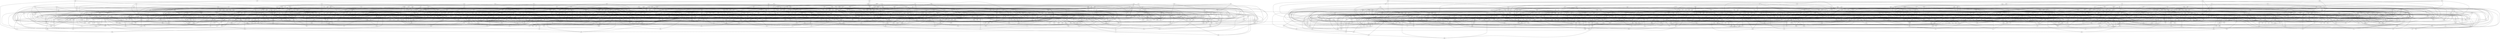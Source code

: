 graph G {
hss  -- {xnm}
bnj  -- {tbv mnb}
fvh  -- {flx nxs}
pxd  -- {krj zjl}
bcq  -- {kln scz}
lbz  -- {tnj ghr lpp vqq}
mpp  -- {bgb xbj vcd lmn}
krs  -- {pll}
ttj  -- {lld bzq}
rxm  -- {bvt}
spk  -- {rlk}
snl  -- {bcm psf rtx fkj}
kdm  -- {txr}
hjg  -- {pxc tdz lvp vxs}
kml  -- {lrk}
fvk  -- {hkb tbl stv lfr fpn}
gvm  -- {mfq vlz ghs ntq}
xcf  -- {qzt ghp psf}
mbl  -- {qsf tvq}
sfv  -- {fxt ssk}
nmv  -- {csv dpx bkx xzl jmm}
gfv  -- {vxr}
lkq  -- {qsq}
gln  -- {dtf jbs}
bxq  -- {lvn}
zjz  -- {thh rdp zhc fpd}
kbx  -- {rjx jcv vbg qgv}
pxp  -- {kvk ffz gzm}
dqx  -- {rhr xln jxn}
qbl  -- {tbv}
jgz  -- {mbn nrq csq}
qbz  -- {vkc}
psz  -- {lzd nzb}
qlm  -- {dvf}
rdp  -- {qzt}
vxd  -- {vdr ghr hcs trh tth rsq}
dnh  -- {mjg jfr knm fsb}
thn  -- {bgq vnv zlt}
gtx  -- {vnv}
lpl  -- {fvr vbq}
lrk  -- {vcp}
rlm  -- {hxq pbm}
lfl  -- {lvn ttd}
hdc  -- {krk}
hgl  -- {vdj blr smk}
fdb  -- {pgr jld mcd ffz}
kms  -- {sxs zdc pnh pkn}
htn  -- {gkk pdm mqt}
szg  -- {xtz}
ztb  -- {tqj djk fdh dhq}
kzb  -- {vnl rjt czm gcm}
ddl  -- {rtn hts phr pqb zdv tbq jsj}
cdf  -- {vqm lgk dmj}
cvq  -- {pcv}
dhq  -- {tzx kjt thn}
bmc  -- {gpj}
mpr  -- {snr mtm}
mpd  -- {pnj ghb rzq lzs}
zxv  -- {qzm}
dnx  -- {dlq}
bdb  -- {zgr tfj rtn zxj}
xqd  -- {lzd djl npz dmr njl xxl}
stv  -- {bnj}
ktd  -- {bjg mqz lmf xmg}
qks  -- {sbv lvb vkg tvq}
hlx  -- {rvf spk rtk}
xkq  -- {cvq}
dnk  -- {zcn vxc xcl htn}
zzq  -- {xxm}
dft  -- {pvr}
xvz  -- {ppt lsg sml blr sdt}
crq  -- {kkx cgr ntn lft rhr krp}
hjq  -- {zxs xtp}
drd  -- {vdh kxb kxz hgj}
bfx  -- {nrk prv}
xpb  -- {mds gkk xcl}
nrb  -- {nxj xkk}
rzt  -- {qfl xqc zcn}
pdt  -- {zjl rkz sbh nxm vzj vcp}
cxx  -- {mrh rzq mfd vpr}
nqt  -- {vxc sxs lsk jzh}
mzd  -- {jcm rmx jvd kjr bvg jvl}
nsv  -- {nkx cqk jdf}
rkc  -- {bhr gbr}
hkh  -- {gkt thx ttx jgm}
mhf  -- {thd mjs nph bzj}
nsl  -- {vhg}
drv  -- {lgv cld mhs sjh hlq}
qvv  -- {fkr bzj ttv bjg grn}
zgv  -- {xvm fsp slz frt}
fsp  -- {lvp}
dxf  -- {vcv rnt}
fsb  -- {lkx}
vmm  -- {znc rqj nhn tbm xzf crv}
nxx  -- {gsm xvj dqx lsj}
ktr  -- {nmz jxx kjt}
ckc  -- {bgq lsk cxh}
tqj  -- {ptl grl}
kqr  -- {qgf zbj}
tth  -- {gcm}
fll  -- {vtz}
ckl  -- {bpm dps dvn}
rrz  -- {fzk mjf}
snm  -- {zqr dgs rrz}
vgm  -- {mrp}
xlb  -- {tqs hbx qxs}
xpg  -- {jzb lmd gfv fvh}
gqz  -- {djp tdl nsj}
bcc  -- {nmk hhz}
jxx  -- {hkb dvn}
xch  -- {ckp bhr phf}
rjp  -- {zqq rrz ttx}
lbc  -- {jsr cvd}
gbr  -- {bqq}
ccj  -- {mvc sfm rft hzg xtz lpm}
ddd  -- {gqb}
svp  -- {qxj xmg}
sbp  -- {fdv ftk cdj npz}
rtx  -- {pgr lpl pfz vkc tbp}
tgc  -- {qsc zsz}
xlk  -- {bzd}
zml  -- {xdk dps lpq}
hps  -- {lhb fxs jzm}
smn  -- {tnj hgc kln qgv vbq}
cls  -- {ssp lpt ftg rxm}
dqg  -- {pnj jsr qlt vzp}
zjv  -- {mvd mjs ksb}
pjq  -- {fvl vfc}
mbn  -- {gjp}
mqz  -- {cbv}
fcf  -- {hsl}
ncj  -- {cxt bcr xcv nvx}
bzt  -- {str zhp ftk nzb}
qbn  -- {sfn slz fjl czm}
bkm  -- {gtg}
sqx  -- {jqd cdr phk}
bhr  -- {xkk}
ktt  -- {pkp}
xmb  -- {sft rbg qqz nzb vbg}
ndv  -- {hdc dgs}
ntv  -- {fsf ffg vdd tqd}
rqm  -- {vms sng}
sbx  -- {dfv}
prg  -- {qcp hzs fmg qjr}
tcs  -- {lsk snm pll zlj}
kbf  -- {rmg krb dks}
sbh  -- {xpk bsx mcq sdj}
tcb  -- {hgs nsx fdv}
kfn  -- {jbs lrr}
zmv  -- {qzm}
mfk  -- {cdh dhq lkq}
zdq  -- {qsc rld slz}
xfd  -- {dqt hxp cjq rmx}
dql  -- {cmq}
gdv  -- {xxl}
tsn  -- {prv}
pvh  -- {jzk hmj vqm rvx}
dmq  -- {hhz rgl}
czm  -- {bxk}
zmn  -- {vtj}
pfz  -- {mrp nrb ffg}
kvr  -- {dcd zvr fcr rhn czd}
xxf  -- {gfv phk tjd thb}
fbj  -- {psr cqk ncq}
fdz  -- {ncr kcx bgn}
rrk  -- {lpk}
fkk  -- {fdv nvh kzc}
bpp  -- {nzx mhd pvr tfx}
kxz  -- {hkj gsg rbr}
fxt  -- {psr dgs fkp bgq}
ltv  -- {pbl zhl zvr xtp}
hkg  -- {jbc lgt hfq krb}
jrc  -- {str jjq bvt}
mvd  -- {vdr gdf}
skf  -- {bbc xcl jrs ctr}
cvj  -- {bxm qsf}
dtv  -- {jfr vkc}
sgr  -- {xvj nxl phj}
nsh  -- {cbv cxm zsr}
dpx  -- {pqd rbr}
snf  -- {zvc qgv gzq rzn}
lfc  -- {gzs}
vqp  -- {zhc}
mhc  -- {hnc czm}
djb  -- {mhh gcs mfx zdg pxp}
pbs  -- {tnc brr gbq}
gcd  -- {cdn}
cjq  -- {nhv dgb qvg}
pxc  -- {fhs qgf xdt}
nzt  -- {rqh}
mrz  -- {qpc}
nrk  -- {fpx vmt}
fxs  -- {bzd vnl phx knv}
tjq  -- {vgf jbr}
jbx  -- {jjq sml}
xlh  -- {vqp kdj psx phx}
rft  -- {knv fxj}
rqj  -- {mtm qbz}
sbv  -- {bzd}
rzq  -- {ltv dnx}
jlm  -- {vhg zlg ktd zbd}
hzg  -- {dgb}
ljl  -- {lnr fsl nmm xcg}
klc  -- {zdq nsl}
kmh  -- {rtn ncc ntl nsx}
phb  -- {vcs}
mvg  -- {xhx}
pbq  -- {jfp kzl tmh jzb}
gql  -- {fgh ctr vtp vmq}
sjh  -- {xbr jbc xnx}
vxc  -- {nkv xtp hzk dpn}
pfs  -- {zcc}
cmh  -- {vtj ndl dnj fkj}
ztt  -- {lgq hgj}
tbz  -- {mcd jht}
tvz  -- {tvv}
xsf  -- {lbb bml qlm}
vkg  -- {tbm rbr hjb}
pkp  -- {sdj}
ghr  -- {rhr vst zmn}
mgj  -- {hlm tdl qfl zcn ktr}
tdz  -- {pkp kxn}
grl  -- {qsq glk}
fjz  -- {nlt kzl zlt cpn}
kpg  -- {sfn fbd}
jdg  -- {ftk vtc pnc vzb}
rzn  -- {vzr}
bvt  -- {hbm}
ljt  -- {kfs vcs xkd}
zjk  -- {qvs txr dxp}
snk  -- {glk rzj czd xfm}
qmg  -- {dhz}
tqs  -- {sft}
kkp  -- {mkd tzp ltd rqh zbb zjg}
sxk  -- {jnb lfc fzr}
plg  -- {xqc lbb hbz sbx mmr nks tlp}
qgs  -- {lmf pzb vbg kml}
qfl  -- {hmx}
gdr  -- {psz qgf cdn}
ftg  -- {nhv cxm}
dps  -- {bxq}
lfr  -- {xcv ssn}
lqp  -- {ctt lzm}
lgs  -- {rdp dmr hbm zsr}
txf  -- {fvp nph crj ntl}
qpx  -- {glg qct dzh ttx}
bkb  -- {nph}
btl  -- {xjk hpc vbx mfk sjz}
rtk  -- {mbn}
bpb  -- {xhj tgv jmf szg bvz}
qjb  -- {tlp bgr}
phr  -- {mtz qsg ztt}
qsf  -- {rnt}
bck  -- {lvp hcs vmx jjq}
zrs  -- {fvc lxq bmc}
ddr  -- {pzx hxn gjp vms}
dlq  -- {rtb}
txr  -- {tbl}
zhs  -- {sbc lfc zjk ndk}
kfs  -- {qvs xxd}
snq  -- {gbr sdn}
dpn  -- {qcx ctr}
tkq  -- {qpg zqb kln}
nvs  -- {jrs hlx lhs knq vmz}
jkl  -- {vxr sdt jzk klr}
lrz  -- {pjl}
fsl  -- {fvp rld thd}
xms  -- {bdp rmt}
klh  -- {szl kbl fpg xbh}
mrn  -- {cfh rmg mtb}
pdj  -- {nnf tmd drr}
lfb  -- {pjp btk}
nfr  -- {phj szl hnc}
fbn  -- {jgz qlk dhf qlz zzd lbc}
lpt  -- {vfv gcm cbp}
jzm  -- {njl zmp}
cfh  -- {flx sbm}
hlq  -- {xgl jqf jmp krs}
rdv  -- {xhd ptl lpq ncj dhx}
tlc  -- {jqp nks mdx ngj fzr mfg}
rkk  -- {rtk nfl qkv fgd lrz}
njm  -- {hmx jzk}
plx  -- {gpp lzm drd}
grv  -- {kkx nbz hnh rdp}
pcz  -- {pfs djl jvc tqs xhg}
hrm  -- {dtg}
kzn  -- {hss xpn snx}
tjt  -- {mhq ddn}
cmv  -- {djp qbl}
ffl  -- {fxd lrk}
gpj  -- {dmq fgd}
prj  -- {nmt tjt}
rfq  -- {xzf xtq svn hbm rtj}
fft  -- {nnf zdc pdj ksv}
jkh  -- {mgh mrh rvt fgh rhq}
jqd  -- {gkt zhl}
spr  -- {nsj mbp}
txg  -- {xsz szh sps ttv tvf}
zmp  -- {zcc vst}
mfp  -- {hnr zlt}
dcn  -- {mpr zbb kvk}
vkx  -- {pxd zpv qsg rtf xds}
qnm  -- {tbz lcj sts rjx xzl}
nqn  -- {bvt cdj}
krp  -- {cdn bkx}
hxp  -- {pmm xkh}
qsv  -- {xds}
sbf  -- {tjd dmf cms}
hvj  -- {rzl gdm bml xlv}
grp  -- {xlk drm mfm vhs}
znz  -- {dkc nvf}
mjf  -- {hdz tbv}
gkx  -- {kjr phj plp rqj}
xxj  -- {rfc xhd}
nzx  -- {fck qsv fxj lkd}
gph  -- {cmv lkq xsr ttn}
pbg  -- {rzj}
vkh  -- {ggb lrr}
kxr  -- {kdj npf mtr jvl hgm}
klk  -- {scv vtc fnm zxj vmx}
qgx  -- {cdg mxp xhg jrq}
kcv  -- {pmk khg fdc smz}
hlh  -- {nxb vnr vzb pjb}
kbt  -- {xrj shs vpf brh fzk}
lxt  -- {zpb zkd pvk}
vmx  -- {gcm lkx}
cqh  -- {snj jfp xlv gks}
jqk  -- {slz}
lpm  -- {qmg hgm}
nqb  -- {vsb bsp dvf jxm}
xhd  -- {ttd smk}
sfn  -- {szr}
xkd  -- {ckd vcj}
dmr  -- {tvv}
jfc  -- {ztx jsh rsh}
qhz  -- {vcs}
jfk  -- {tzp gsg fdv grn}
dhh  -- {tpj}
vmq  -- {xsf dvx xhz hdc}
mfd  -- {vpr mkh}
cjr  -- {dcv kmx gkj lvz}
klm  -- {pdt zqb tth zbc}
lsv  -- {nvx prt hss}
lpq  -- {zxx}
csq  -- {qpc krk}
jrs  -- {qfr}
jld  -- {hnb rpc}
xgs  -- {dmf rrp bfj}
pns  -- {djp zml jkl qrf}
xrz  -- {zpm xcv qph}
bml  -- {qtj}
jbt  -- {kxv rth mfl xll}
dpf  -- {mtl xxk ktd pbk mxl}
xxl  -- {thd}
nvd  -- {pfv mjs}
zzd  -- {zsj zpm}
hnb  -- {rhr}
kbq  -- {nfv ggd vlc xtp}
jvl  -- {mlq}
zrx  -- {hgm}
kmp  -- {qsg npf bkd ttz}
gcf  -- {pgr sbv pjb nzt}
qxj  -- {vzr}
zbd  -- {tfr}
zlx  -- {tfr rtj gsm vzj kjr}
cxm  -- {jbx}
pkn  -- {clv lfl pnj}
gkt  -- {rhq}
jtz  -- {pht qjl dkd}
qrc  -- {fzj}
knv  -- {cjj tvq}
tfj  -- {snq nxb lng ttb}
cxp  -- {fzm lmm tqh fdz ngj thz}
lfn  -- {zlt sqx dfv}
pfv  -- {pgk ksz}
zrv  -- {svn nhv xvj}
dfp  -- {tqh gqz ggb}
fvl  -- {prv qln}
lzh  -- {grp nmm vhs lxt dtg}
jtr  -- {nrt vkg gxm}
krb  -- {mgh bsp}
ptl  -- {rtb}
phx  -- {vst}
zqr  -- {qlz skk scg}
jgm  -- {pjg fhl bcr}
ndz  -- {xds lrk jrc}
mtk  -- {mds pdr vmz}
hgq  -- {sjb fvc fqd nmk ggg}
dkf  -- {cdb prx tjd}
brx  -- {nrq lsl fvh krs}
qsd  -- {tfr tcf}
pbk  -- {tqs htx}
fsf  -- {vcp crv bkb pdd tbp rpc}
hfr  -- {spg xbr tlp fzk dfv}
jrf  -- {gft hmj vqn}
vrg  -- {jpd tdz}
drr  -- {vfg pvf}
cvn  -- {str zmv}
gzf  -- {zrx}
skr  -- {xdk jrs jqd hgl}
cnz  -- {tdm cdb krk nvg}
zmj  -- {ksv rmd pmk pbl}
hcc  -- {bcr bvh klr jxg}
jmp  -- {lfb fzf}
bsd  -- {xrf cvq rzj fmm}
dhg  -- {nkx lzs mqt qrc}
zxs  -- {hnn cmq}
fbt  -- {hnn nrd}
mbp  -- {rzt fmh drr}
gxm  -- {ttb tvz bjg}
tdr  -- {nxl vcv jjq}
dcj  -- {pmk btk}
ttv  -- {thq sdn}
shg  -- {sdn rzn dkg lpk}
rjd  -- {tgq tpj jqk fsb}
ggc  -- {ljt tqj lgt dpl}
khm  -- {cvx dvj jfc qlm}
lkd  -- {qzv xln}
vnr  -- {snr dft ccg pjb}
ggg  -- {mpx nnz}
fdv  -- {vsg}
dbn  -- {gft zrs glg pfm xms}
mtm  -- {vcp}
hxd  -- {lgj jnb xss}
sgq  -- {rbg zsr ftk}
nkx  -- {fzj}
hpc  -- {qrd gkk}
gmg  -- {pll xnm prx}
bmz  -- {dzh xss kfs}
lrq  -- {qmg bcq crf dpg}
cmj  -- {phb qln nrd blr pcv}
nhr  -- {jfg kcx xbr}
plb  -- {rvf mdx zkz ddj mkx}
gvd  -- {vsm}
fpd  -- {klf}
zsz  -- {jcb}
spg  -- {xll}
dqm  -- {jbr mrz}
mpn  -- {zrx gtg phj}
gmp  -- {qbz}
lcj  -- {rkz ktt sdj}
vmg  -- {nbm dks mts}
qlt  -- {mrz tqh thb}
vxm  -- {rkz rsq tgq xlh xhj}
jrq  -- {cxd}
jbr  -- {ngj}
ljj  -- {qhj gxs jqd cmb}
qfr  -- {tsx}
dvm  -- {htk qtj dbq}
hjt  -- {bkm qzm}
ftr  -- {vng sgq zlx cgr}
vbs  -- {qfr dps dmj}
szl  -- {rfz}
vqj  -- {lhj szh jxg bmz}
mcq  -- {mrp hts}
nxb  -- {bmd fpz}
vpv  -- {lxv mhc pxp btj}
ktv  -- {ppb sxk ttj lvz vbx}
ghp  -- {dhh}
znc  -- {hgc tfx kml}
cpj  -- {ttz cgr rld}
gzp  -- {jqp nmk pbl}
qkp  -- {zpm}
vkf  -- {hjb vcd jcb bgb}
xsr  -- {dcd}
mpv  -- {gvf pbs vsg}
hmj  -- {nvx xzn}
bds  -- {rqv zcc xdt}
mxf  -- {vxr fhl sph xgs}
hzf  -- {tlp stv}
snx  -- {sng}
pnh  -- {tbl ndk pbg}
cnr  -- {znz jvc rft scz pmm sts}
rgb  -- {lqp tnc rpc hnh bcm}
tnc  -- {zcc zrx}
kcx  -- {sbm dlq rrp}
ntl  -- {nxj lgq}
tdm  -- {bzq hzf ddm qzh}
tqd  -- {qpg sft}
cmb  -- {xrh lfl hlg bgf}
pdd  -- {slv cxd}
mrt  -- {bsx zzq lzm}
xrg  -- {nxj qnq}
hlc  -- {fxh xll bsp gkt qcx}
csv  -- {xpq vqp gmp nhn}
mnb  -- {fzf}
rvz  -- {kfj cms bjx nkx}
pks  -- {zsr pgr nvh qsv}
pcv  -- {gzs}
tbx  -- {npz cvj mrt ksb qsd dqx}
gdm  -- {dnm rvf}
vmz  -- {rdz}
gcs  -- {fpz jgp hgj}
nxt  -- {rlk ndk qbl dhf}
xxd  -- {xpn}
vbr  -- {nqh rmg dbq}
kst  -- {hbx xqx vcd}
jnk  -- {czk mrh fll rtb mdx mtb}
jhf  -- {vzr}
nns  -- {zhl hqg}
sln  -- {qjs mhz dqm lxq rtb}
ckh  -- {prx hpt fpn}
gmh  -- {mvd dkc ltd rhj fvr qfm}
xzh  -- {bdp jng nnz rhn vlc}
rsq  -- {ttb cjk}
cjk  -- {hts pvr}
zjh  -- {dpl}
qxs  -- {slz tfx xts}
vvj  -- {sds bmh ggg mpx}
pdc  -- {kjr qqz fvr gdf}
fmg  -- {jnh tjt sbc}
dvf  -- {pll}
bsk  -- {lvt sbx lrt hlg}
drm  -- {ccj gbq}
lgj  -- {nvg rth gkk ndk}
xhg  -- {mhc gzq}
knq  -- {zzd}
rzx  -- {pbl sml}
mfb  -- {xvj sps kdj srg}
zfm  -- {vgf xnm fmh}
tsx  -- {bgn jxg}
kcl  -- {smk nkx}
qlk  -- {qtj qss qhz}
trt  -- {tvv fpd hlh pqb}
dqh  -- {cxr dpx nvn klz}
bcl  -- {vpz xrj spg ssn}
qrh  -- {nxm ghp nsx}
snv  -- {lgq thq tvz}
kjc  -- {gzf dxf zmv gbq}
tgf  -- {pdm bcr zlj tsf}
srg  -- {rqv phj}
lvb  -- {hjb fbd}
pjn  -- {xxj qnx stv gpj vsm}
vmt  -- {fzr xsr}
fnb  -- {phk xhm mhz bcc}
rmx  -- {qnq ccg}
ksv  -- {dkf}
thd  -- {jrq}
fvd  -- {cbp htx dqf ddl}
pzb  -- {phx mcq}
ddn  -- {xhz vtn}
jks  -- {bxq ddm lvq kdm fvc rgl}
xpq  -- {ktd mbl pbk}
vzq  -- {znc vrg slv}
csh  -- {tbs klf pkp}
ssk  -- {kzn xss}
gft  -- {ddj jfg}
hpt  -- {qnv qph}
rmd  -- {bgr lld hnk zdd}
ppc  -- {cxr tzp rkc}
skh  -- {nnn zjv dcn drk ktt flc mjs}
mhq  -- {flx}
mgh  -- {fzj}
nsj  -- {nmz}
sph  -- {zfm rhq phq}
qqz  -- {cvj snv hrm hps}
mhk  -- {bkx zpv rgc}
hcd  -- {zzq jcb}
xmg  -- {kxn}
mdx  -- {gjp}
gzq  -- {vxs cjg}
gvf  -- {psx ppc szg cdn}
dpg  -- {crv lmn}
nfl  -- {hlm xll}
dnp  -- {dmj sjb mkx}
xhq  -- {fkj dft pdx zkd}
cxt  -- {dvf ckd}
sxf  -- {nbm xfm}
sgt  -- {mts mqt cmq rkl}
gqb  -- {qpg tbm}
szr  -- {xhf rfz}
dqz  -- {lsv xzn vmt gmg}
pvf  -- {dtf qvs nsj}
prl  -- {qck fgd mds}
kzc  -- {pkp cbv}
mzc  -- {tpj fpd lpt}
mvm  -- {hhz qss}
rjt  -- {mkd hzg rrk}
dzg  -- {gzs zkz fhv}
jzn  -- {fjf}
bfj  -- {cmq lsg gvd}
fkp  -- {phb qkp}
htl  -- {slv}
jkg  -- {kvk lkx ntq lnr}
xrh  -- {bmc}
klf  -- {lzd hgm}
zdc  -- {lkk dpl mnc}
glj  -- {tsx sbm}
rtj  -- {tth prd}
sts  -- {ftg}
gxs  -- {fhl zzd zdd}
qdd  -- {phb}
zzt  -- {lpm ghs dgb phj}
fkj  -- {lzf}
fvp  -- {vzb qld ngh}
xgl  -- {sds}
xlv  -- {xrj fpx}
cdh  -- {mnh hpz kdn zjh}
stn  -- {qhz dvx ttx xgl xkq}
rlk  -- {glk}
dzx  -- {mhs cqk ssn dgs}
nhn  -- {fpz nfd}
jcm  -- {cdz plp trh dqf}
ttx  -- {dpn gvd}
xtr  -- {pnc tmg vzn mtt}
fdh  -- {qct vqn mvg}
fxd  -- {dhh}
cgq  -- {qct mqt zpm}
dcv  -- {bgf rtb}
thb  -- {dql}
xhj  -- {fxj kqr}
zms  -- {dqt rgc hgc vrg mxt zgz}
mrr  -- {sqx qkp fjf}
vsb  -- {lvt kjt mpx}
nfv  -- {xpb ttd dcv}
mhs  -- {hlm qfq}
sdh  -- {tvz fkk xqx zpb vcv rld}
zql  -- {hcd lrv pvr mhc}
rcr  -- {ssn dxp nnf}
lhs  -- {jsh}
bvz  -- {nrt}
zkv  -- {jbc qjb cvx lvn xkq}
jpd  -- {zbj}
tbs  -- {jgp mdf htl lzf}
zqj  -- {fdb zbd ppc tqd lnr}
ktc  -- {sdt lld}
dhz  -- {lgq hnc}
hdd  -- {jxg}
mtt  -- {tpj ttz nvn}
llf  -- {xrg fnx}
kzv  -- {gkk}
psx  -- {sfm krj ksz}
mtz  -- {xcg}
slz  -- {qld}
hbz  -- {cvd cms dks mnb}
ksb  -- {str ddd}
bxm  -- {mpr nbc mcd ndb}
ngl  -- {cdn ndb vsg}
lnr  -- {slv}
nxs  -- {hnn tmh}
sbt  -- {qck vmz phb lkk}
nlt  -- {ggd prx mfg}
kdp  -- {skk}
nkv  -- {tmd}
lzx  -- {mfp xfm}
sbc  -- {pnj hlm}
lft  -- {xln jht rbk}
pqb  -- {xtz scv}
xsz  -- {kzb jcb vkz}
nnz  -- {zvr glj}
qfm  -- {rxm zmv}
pmm  -- {jrq}
qhv  -- {hrm bbv llf}
tnk  -- {scg jqq zml tkj}
mfg  -- {zxx}
dnn  -- {kqh zpv gpp tbq cbp}
dqt  -- {cxr ngl}
fkh  -- {vsb xhx mrr ssk xhm}
nsx  -- {vbg}
zjn  -- {dfv rhn qfr}
xrf  -- {nns nxs clv}
nvf  -- {qnq}
gvc  -- {nvf fpp zkd qsv}
nrr  -- {jmz tkq zxj lrg ssv}
cxr  -- {rbg}
trv  -- {kbl bvz}
kzl  -- {pjq ncr}
ngf  -- {lrt rqq mrz bff}
cqv  -- {thz lzx cvx}
rkz  -- {dft}
tgm  -- {fgh}
zgz  -- {mqz vcd vqp bqq}
qbd  -- {ndm sgr lzf tkq}
bzj  -- {vdh qsv ghz bbv}
bjx  -- {fzm dmq zjh}
ppb  -- {dvj rqq fpn fqd}
rkl  -- {lgk dfv}
nvg  -- {qdd}
gsm  -- {mtz}
flc  -- {xds zhp qhf}
pjg  -- {kdm dvj rqm fbt}
jfb  -- {kqr xvm}
krj  -- {rrk rbr zmn}
zsr  -- {zjl}
jnb  -- {hpd}
fjq  -- {hmq hzf xpn}
zlg  -- {rzn bsx}
rtn  -- {qjl}
knm  -- {bjg bkm}
crf  -- {knm zpb bkb}
jqj  -- {zhp vfv xpk lng}
ndx  -- {ztt jtz mzc jtr mdh}
mbv  -- {dkd hjt dnj brr hcd}
pxm  -- {ggb mkx bmz prv}
vpt  -- {mjd cbp cpj bgb gsm}
fqd  -- {qrc}
vfg  -- {jnb dmq}
crj  -- {jxv ffg rbk}
bgf  -- {sds}
fbd  -- {pkp}
sgp  -- {jqk mtm lvp rnv}
vsp  -- {ctt gzm xnl zbb}
tjd  -- {rhq}
qqv  -- {rnx fzf qfq rcr}
fcr  -- {vtz}
sjd  -- {mfb ttb pgr}
cqk  -- {njm zzd}
bgb  -- {pdd}
vlc  -- {gln}
ndm  -- {fbd mfm klz}
jgp  -- {bgb gdf hjb}
xhf  -- {qnq}
qpc  -- {phk}
pht  -- {pmm ntr drd tbq gqb}
kfj  -- {qpc}
nnn  -- {nxm qsc zbd}
fpg  -- {ktz gzf pmm}
gkq  -- {spk bfx plf}
lhj  -- {qlz lbc xpn}
kdl  -- {dgb rnt}
vgc  -- {bxk sjd hgm vzq}
qll  -- {bcq fck cdj}
vpf  -- {ktc tdq sxs}
jlr  -- {gkh knk hnn cdh}
sls  -- {kjr hjb}
fxj  -- {vxs nxl}
trs  -- {cgf jbt vgn dvx}
ncc  -- {mbl hnb}
dtc  -- {scv vmx ktz lrg}
ndb  -- {qxj}
zdv  -- {bvt}
gbs  -- {xxj rcf lpq prj}
zlj  -- {zpm}
jzf  -- {nzt lvp cdn xds}
rzd  -- {ftk fsp sgp dqf qfm}
bbc  -- {hhz knq kxv}
pjp  -- {jqp}
vdr  -- {zqb rnt xtz}
ssv  -- {bhr hkj}
lsf  -- {mhq mnc}
xnx  -- {ddj ttn xcj}
qrd  -- {sds mqj vqh}
thx  -- {ghf fbj hxd rmt tsf vmg}
mdf  -- {qld mck}
fpl  -- {rgl krb xgl}
vfc  -- {fjf rhn skk}
lrg  -- {vcv}
mhz  -- {htk jzn qtj}
nbg  -- {jhf bvg kdl ngl jqk}
ckd  -- {mvg vxr}
qhf  -- {ndb bds vlh}
jfg  -- {bff}
gkj  -- {bcr qfq zhl}
qjl  -- {hts}
dfd  -- {dtf rzj}
rhl  -- {kvk zgv mqz tmg hgs}
skx  -- {rxb lxq bdp pbl ncq hkb}
fpx  -- {dvn qfq}
kcz  -- {nxx nvf nvh lsj}
bnp  -- {xhf tpj fhs}
tvp  -- {gdr klc mtm hnb vhg rnv}
zhc  -- {nld xkh}
mxm  -- {kqh kzc gmp njl}
rcf  -- {btk mfl}
nbc  -- {hnh}
xgb  -- {dvm ckh mnb pvf}
kkk  -- {nqn hbx nld djv}
zlf  -- {qpg mtr pfs thh}
ztx  -- {qdd rlk}
zjl  -- {qxj}
xjk  -- {fzk lgk}
ckp  -- {vnr gsg tgq}
mcp  -- {cdr ngj ndv}
jxm  -- {bcr sbx}
qrk  -- {nqn zhb knl kbl}
lvq  -- {rzx ghf nrk}
dxl  -- {slh vxd ktd dkc jfb}
bkd  -- {ghp brr}
qnv  -- {hxq}
plf  -- {dfp txr rsh}
zdf  -- {rjr dlq sng lmd jmp rsh}
mjs  -- {pjb jbx}
xhz  -- {qfl}
ndl  -- {ccj rxm vzj}
nmm  -- {jzm hnp ntp}
hxj  -- {cmq lsk}
drk  -- {nrm bbv}
mtr  -- {svn}
jsq  -- {vcq tbv xxd xhx}
dhx  -- {bmc hxq jzk}
mdh  -- {vgm rrk}
plp  -- {ffg}
mjg  -- {hnh svn}
sbm  -- {ctr}
tkg  -- {dnm lrz dbq}
glg  -- {snj kxv}
qss  -- {pnj jqp}
qlz  -- {qhz bgq}
nbr  -- {cjg kll tvz lvb fcf}
mhd  -- {qll fdb mpn}
tdq  -- {mqt pbg}
fqp  -- {rtf nld pvk}
ndk  -- {lgk}
vdj  -- {mhq fjf kfn}
xkk  -- {brr zpv}
mxt  -- {rfz}
lmd  -- {dfv}
psb  -- {kxb gdv zdq lzm}
gkl  -- {xch fsp tcf xdt zdv ntp zpb}
jdf  -- {ndv zjh hxq kbf}
qpj  -- {rfz}
kmx  -- {fbt lgv gdm lxq}
vzp  -- {nhr vxr dlq}
frn  -- {cks hpd rsh mmr}
jzh  -- {kfs sxf jqq cqj}
hsl  -- {nld rgc xkh gdv}
gzm  -- {szr hnc}
sgz  -- {jrs fgd qfq sjb vgf}
scz  -- {vhg prd}
hqg  -- {lvn}
bhq  -- {hfq jqs}
sfm  -- {vxs}
pdr  -- {zmj gpj tmh}
cxh  -- {ddm}
rqq  -- {xcv gfv}
jqr  -- {vcj pvf gdm bcc}
kxt  -- {dql vkh dvm rtk}
xlx  -- {fvl lnn qlk lrr rqm}
nqh  -- {hxj grl qfr}
fhq  -- {rjp bgq qcx ckc cdf}
tgv  -- {zmv bqq}
cpn  -- {zqq hqg prl vnv}
hcs  -- {mpv qhv}
dvx  -- {nvx}
qph  -- {fmh zlt rrp}
xxm  -- {gmp jsj}
jvd  -- {nxx ttb}
fsd  -- {kdp bnj glj}
dhf  -- {tbv mrz sml clv}
qjr  -- {vqm xsr zxx sbm}
brh  -- {tgm thz}
hhk  -- {sls thq vkc hlj}
cjp  -- {jxm lfn dcj mrz lmd}
pbm  -- {lsg ppt}
gkh  -- {mnc htn ppt fzr}
vvn  -- {lkx fnx}
sqp  -- {bnj glk qdd bdp}
clj  -- {xrh nxs mvm fpn}
crn  -- {ttn mpx sqp hqg}
qjs  -- {dvn nrq czk}
mrj  -- {cvd hpc tzx jkh}
btk  -- {hpd}
gcg  -- {zjn hzs qnv hpt}
llk  -- {hmq zcn csq dvm}
vfv  -- {hkj}
bvh  -- {zlj sbt kdm}
qzm  -- {sdj}
xct  -- {rzj lld vbx jsh}
rmt  -- {zxs bgn}
jnh  -- {bgn}
btr  -- {ntl xxm kbl ctt zbb}
jrm  -- {dvn ttd jsm fmm}
dbz  -- {zhf tdq lnp xcj}
hdl  -- {jmm sgr mcd dpg}
bvb  -- {fzj hmx pbg mtb}
rvx  -- {ttj gkq dfd}
hbm  -- {zqb}
jqc  -- {gph lnp xhx dcj vcs}
vrn  -- {vdh vfv tbz kkx nfr}
lmf  -- {fxd mtz}
ssp  -- {drk szg fvr}
mts  -- {vgf bff}
lmm  -- {hjq pjl krk}
ddt  -- {tdr jfr ghz zdv mhd}
cdz  -- {nsh bkm vlz}
rbk  -- {qsf}
xzq  -- {tbv qlm dnx czd ktr}
bqq  -- {tcf}
ktz  -- {cdg xmg}
tbp  -- {xzf str}
rfc  -- {dzg mkh dvm}
cvx  -- {bzq}
zcn  -- {tbl tgm}
tvm  -- {sqp fmh xrz vdj}
ntn  -- {jpd nkf xpk gtg jmz}
xgx  -- {rzl tkg nkt spk spr}
lpk  -- {cxd mxt}
ghs  -- {ntq ghp}
mxp  -- {nzb zxv htl}
nvm  -- {qck rrp jzb}
nmk  -- {ptl}
ntq  -- {cdg vhs}
cjj  -- {ccg hkj}
shs  -- {mvm ckl vkh}
zvc  -- {ctt rbr jxv}
zhf  -- {gvd lbn mrh}
pvk  -- {slh plx}
lzs  -- {lrt pmk}
jcb  -- {xxl}
zjm  -- {bsd vnf lbn gks ksv vcj}
lsj  -- {vst}
lzf  -- {ntp}
pfh  -- {kzv lrz pzl nrq ghf}
cmq  -- {zsj fcr}
qnx  -- {hdc ktc vgn dnx}
mtl  -- {vhg mfm zck lnr}
rxf  -- {kcl cgf zlt hmx hbz}
scv  -- {hgs cjg jfb qgf}
pqc  -- {mqt phk vcs}
knk  -- {hdc qvs flx sjz}
pzl  -- {nvm fvl lvt}
bgr  -- {scg}
zpz  -- {hvq sft zrv fnx}
zgr  -- {xlk lpm qsv}
skv  -- {pqc rdz jsm ksj}
fmm  -- {xss}
nrq  -- {dtf rvt}
hzk  -- {ckd hfq rzx ggd lvz}
zff  -- {thb hlc lld cqv}
tbc  -- {rlm lfr xhx}
dtg  -- {xcg}
tvf  -- {flc tbm cgr}
prt  -- {kdp dvn}
psr  -- {jxx dmj}
bpd  -- {kzv ztx}
kll  -- {vbq gdf}
rqh  -- {bmd}
tbq  -- {cjj}
zhb  -- {gcd vxr vzj}
lnn  -- {mkx vmz sxf}
bbq  -- {nrm xnl tvv vxs}
rjr  -- {gzp dks ksv}
ncr  -- {qrc}
mfq  -- {svp thd pfs}
phq  -- {lrt xzh pnb}
lxv  -- {gbr sfm lpp}
vcx  -- {hdd xpn lkq dhf}
smj  -- {lkx szl htl dhz}
jxn  -- {nxj kxn}
mhx  -- {tsn ktn nrd mfg}
tsf  -- {vtn qrc}
jrz  -- {nfd znz rnv fxd}
xbj  -- {xnl tfx}
kxb  -- {lkx}
nbz  -- {bmd nrb cdg}
bhd  -- {xzf xtz nsl hnc}
vgn  -- {gdm qjb}
cdj  -- {vnl hnp}
nxl  -- {zxj}
nrd  -- {mkh}
nvh  -- {gdv fnx}
pfm  -- {zxx pjp czd}
nks  -- {pjp ddn}
pnb  -- {kfn gqm}
vpz  -- {gtx nkv dqm}
ncq  -- {jfg nmk}
jfp  -- {lpq bzq}
jxv  -- {bnp mlq}
htf  -- {ntr hxp tgc npz}
pqd  -- {nsl}
bzd  -- {rnt}
blj  -- {trv mcd jvd sts ndm kxn}
lkk  -- {kdp lpq phk}
rmg  -- {qss gzs}
thz  -- {pnj}
ktn  -- {vlc tmd vtz xhz}
kzr  -- {xfm rcr lgk gqz}
qzh  -- {rxb}
jjn  -- {dzh zlj vfg fdc}
vlh  -- {crv nrt pgk}
sjb  -- {sxf}
hnp  -- {gbq}
kmq  -- {fgh nmz qln fbn}
czk  -- {dhf}
nmt  -- {czk}
zdp  -- {qnx fhq krk dvx}
nvn  -- {rbk vtc}
jmv  -- {qgv sps fcf zck}
mdl  -- {ghz kll mpn phr}
mvc  -- {qsc tfx ksz}
rxb  -- {lfc mgh}
jmf  -- {mbl tpj psz}
lrv  -- {bbv lqp qpj}
jzk  -- {dmq}
smz  -- {nbm qnv fll}
dgs  -- {tsn}
mfl  -- {hpd cqj lfb tmd}
vpn  -- {hjt vzb ffg}
klr  -- {gtx cms}
xqx  -- {vbq rkc}
kqh  -- {bcm lrg}
htx  -- {rbg fsb}
zbj  -- {qld}
vzn  -- {xpk mrp trh}
qhj  -- {vsm rmt}
xbh  -- {lgq gdf}
qgf  -- {lhb}
vbx  -- {fzm}
fsk  -- {bpd jnh lkq ghf}
dzh  -- {qkp mfd}
jcv  -- {xkk rfz bbv}
vqn  -- {vpr ppt lkq}
hnr  -- {kfn hjq pjl}
hgj  -- {fhs mxt dtv}
lng  -- {gcd phr hgm}
vqq  -- {zdq bvg tmg}
jjk  -- {svp pqd kjr ljl}
frt  -- {zhc kxb}
hbk  -- {hlx qzh lrr}
gpp  -- {mhc zdv qbz}
qcx  -- {bzq}
dgn  -- {jzn djp lvt cxh}
hvq  -- {sps rzn}
fpr  -- {gln bhq sjz xrh gfv mtb}
xkh  -- {xln bkb}
rth  -- {cdr rvt}
mjd  -- {bzd ntq fqp}
ddj  -- {xzn}
hxr  -- {djk cxh ghb cdr}
vtp  -- {hkb rvf hhz}
tfr  -- {qvg prd}
qmm  -- {mrn brh jqq mcp cvd}
ftk  -- {ttz hrm}
fjl  -- {cvn nld thq}
xzl  -- {fck rqv klc}
rdz  -- {rtb dxp}
qzv  -- {zsz tvq xvj}
mmr  -- {dmf mrh}
tqf  -- {pcv qsq mjf kfj khg}
tkj  -- {vsb jbr dvx}
ltd  -- {slh tcf}
cgx  -- {mtb tdl xnx nkv}
dvd  -- {smk sfv fgd}
thh  -- {drd nbr}
mfm  -- {njl}
xvx  -- {zbc ndz nhv mtr}
lvz  -- {xdk}
tnh  -- {rjp cdb vnv ckd mfl}
rjx  -- {mtr gzf klz}
dbf  -- {sdt lsf mhq sbf}
vtz  -- {tqh}
xdk  -- {jbs}
cld  -- {sxf lgv vsm jbr}
fdc  -- {snx tsf}
bpm  -- {qkv dvj ghb}
qck  -- {xss}
cdg  -- {gqb}
kfm  -- {qsc qxs sls dmr}
lgt  -- {knq fbt jqd}
ggb  -- {jzb}
djv  -- {nvd qpj hnp sft}
xmh  -- {gcd hck dtg zlg}
vng  -- {tbm nfd knv}
lmn  -- {pvr}
xcl  -- {jfg tjq}
hlg  -- {pnb vkh}
vpr  -- {xzn}
lpp  -- {xcg kxb}
dbq  -- {fgh}
jsr  -- {cmq nnf bgf rvt htk}
btj  -- {pqd vpn tth}
rbd  -- {gqz dmf qbl cpn}
tdl  -- {prt}
vcj  -- {dpl}
hxn  -- {lzx lrt mvg zsj fjq}
mfx  -- {qnq lhb qpj}
pgk  -- {zkd}
nkt  -- {qbl lld fdz}
tbt  -- {pzb nqn nzt vgm kkx}
lbn  -- {nmt lsf}
zjg  -- {zbb htf ckp}
ksz  -- {sdn}
jsh  -- {vtz}
ngh  -- {nrm ntp vlh ccg}
nfd  -- {jht}
mck  -- {nrm cxm srg}
hlj  -- {vsg nrm prd}
mqg  -- {vtj zbc klz qvg}
xcj  -- {hxj qkv rkl rlm}
xtq  -- {tgq mvc bvg}
jqq  -- {hdd}
cms  -- {vms mbn}
mhh  -- {vtc vzr rpc}
xts  -- {jxn cjk jht tmg}
jlq  -- {xbh fpz rgc kpg dxf}
hpz  -- {hnn fmm qct}
jkv  -- {mnh bfx jrf djp}
rql  -- {vbs fxh xkd nns lsg}
zqq  -- {jbc pnj}
cdb  -- {rgl}
zkz  -- {jxg hkb fzf}
clv  -- {vnv}
bmh  -- {mkh cms}
jqs  -- {tsn vqh ddn}
nqr  -- {bsp cxt txr spr vtn}
vjq  -- {slh pfv zhp rlz}
cgf  -- {khg zvr jng}
vdd  -- {fck}
lxq  -- {vqh}
jvc  -- {qpg jbx jmz xrg}
pzx  -- {pjq dql jbr}
jmz  -- {tbq}
dvj  -- {vsm lhs}
szh  -- {vdh hts mdh}
cqj  -- {ddm prt}
djl  -- {sdn bkx}
vhs  -- {qzm}
sbs  -- {xtq xbj lkd}
jqf  -- {kxv krs prj}
qgv  -- {mjg zmn tbp}
pdm  -- {fmm mds}
prv  -- {scg}
vbm  -- {zsr ntl xds qsv}
lbb  -- {dvf gks}
gtg  -- {gsg}
bgg  -- {hzg dqf xnl tdr}
bbz  -- {hnh ssv jpd mtm}
xvm  -- {nsx}
tzp  -- {cbv}
zkl  -- {ndk xxd qrf vtn}
dqf  -- {jsj bvz}
ffz  -- {trv dpx}
phf  -- {ffl vvn jpd}
zhh  -- {bhq skk jnh mnh}
qrf  -- {hss tgm}
vbq  -- {vtj}
kkt  -- {grn xlk ktt fpd qvg}
gmf  -- {fnx tmg dkc nvd}
xmt  -- {mdf txg llf vvn}
pqh  -- {zcn fhv hcc sfv}
psf  -- {xdt rnv}
fcm  -- {mhk hck mlq mxp sfn}
bpr  -- {ghz bsx tzp knv}
hmq  -- {fzm jzk}
fff  -- {gzq trh xcf pxd grn}
snj  -- {qrf xkq}
mnc  -- {dnm}
hzs  -- {nmz qln}
msr  -- {tlc bmh nhr rcf khg}
nxm  -- {lmn}
cjg  -- {vcp}
ctt  -- {rqv}
bcm  -- {btj lhb}
jmm  -- {dxf fcf}
bff  -- {sml}
dxp  -- {cks}
tzx  -- {njm spg}
dhv  -- {fbt xjk cks}
ntr  -- {lsj nbc zsz}
bdp  -- {cfh scg}
vlz  -- {rbg}
tnj  -- {tgv qsg dkd xlb ddd zkd kpg}
zlc  -- {mfp lsl dnp bml}
knl  -- {kst zbj vkz}
fkr  -- {szr tbs sbs}
ncd  -- {mtk nfl vbr pdr}
vdp  -- {jxv zxv xcg mhc}
jmj  -- {xnm nmt hlx dvd}
vtn  -- {kfj}
gqm  -- {zdd jrs qkp}
zdg  -- {nbc vlz}
mxl  -- {psb snr qsd}
sps  -- {qbz}
dkg  -- {mrp nvf xhf bkd}
mqj  -- {mnb sng ncr}
pdx  -- {vgm lpl jfr}
xqc  -- {zdd}
klg  -- {nmz hpt pbm phq qzh dfd}
rnx  -- {blr sjz prx}
ghb  -- {pqc}
rzl  -- {gmg dhv}
rrg  -- {zdg jhf jsj bsx}
rhj  -- {bmd szr kln}
czd  -- {snx}
jng  -- {gpj jqp}
snc  -- {mcp fsd hnk mnc}
rtf  -- {mlq ffl}
vbb  -- {bpd kcl hbk zfm}
hnk  -- {kfs qpc}
vqh  -- {xzn}
pnc  -- {vnl krp thq}
cxd  -- {nph}
xxk  -- {tcb bxk sdj}
vhl  -- {lgv fkp nrk nsv cjr}
hgc  -- {psz ztt}
zck  -- {nrt plp}
xhm  -- {fvc qsq}
fpp  -- {prd jhf hbx}
fhv  -- {bxq tmh}
dnj  -- {zzq qjl mck kpg}
qzt  -- {sbv zbc snr rtn}
hlm  -- {tjq}
fxh  -- {cvd pjp}
rlz  -- {kml cxr gmf}
hfq  -- {xzn gjp}
npf  -- {jcv vkz}
zvk  -- {frt dhh fhs qrh}
kdj  -- {qxs}
lnp  -- {bgr kzv qhj mqt mpx}
vsg  -- {vkz}
djk  -- {mnc fpl fhl mkh ttn}
vnf  -- {nvg fcr lhs}
xbr  -- {zsj}
nkf  -- {snq rqh hgs}
fnm  -- {bxk zxv qgs}
dnr  -- {drm dkd ncc pdt}
qct  -- {qln}
hmx  -- {dnm}
gxj  -- {sxk cgq jsh rzt gkq}
hck  -- {kbl csh rzn}
hdz  -- {vms fvc zzd}
gks  -- {jsm qkv qhz}
vcq  -- {lkq sml vqm}
sxs  -- {lbn dcd nrd gtx}
kdn  -- {zfm dps fqd}
kpl  -- {tkq hvq sls ddd vdd}
qcp  -- {nbm fcr hdd qfq}
ksj  -- {xqc tbc xlv cvq}
prd  -- {zcc}
fmn  -- {kdl hbx dtv pxc lzd}
bjk  -- {cvn vdd qmg xvm jvl zmp tgc jld}
dcd  -- {htk}
jsm  -- {jfp ggd jbs}
lsl  -- {kjt xrj}
mnh  -- {cmv}
vlt  -- {pjl jzn xms fll cks}
mkd  -- {pdd pgk}
}
